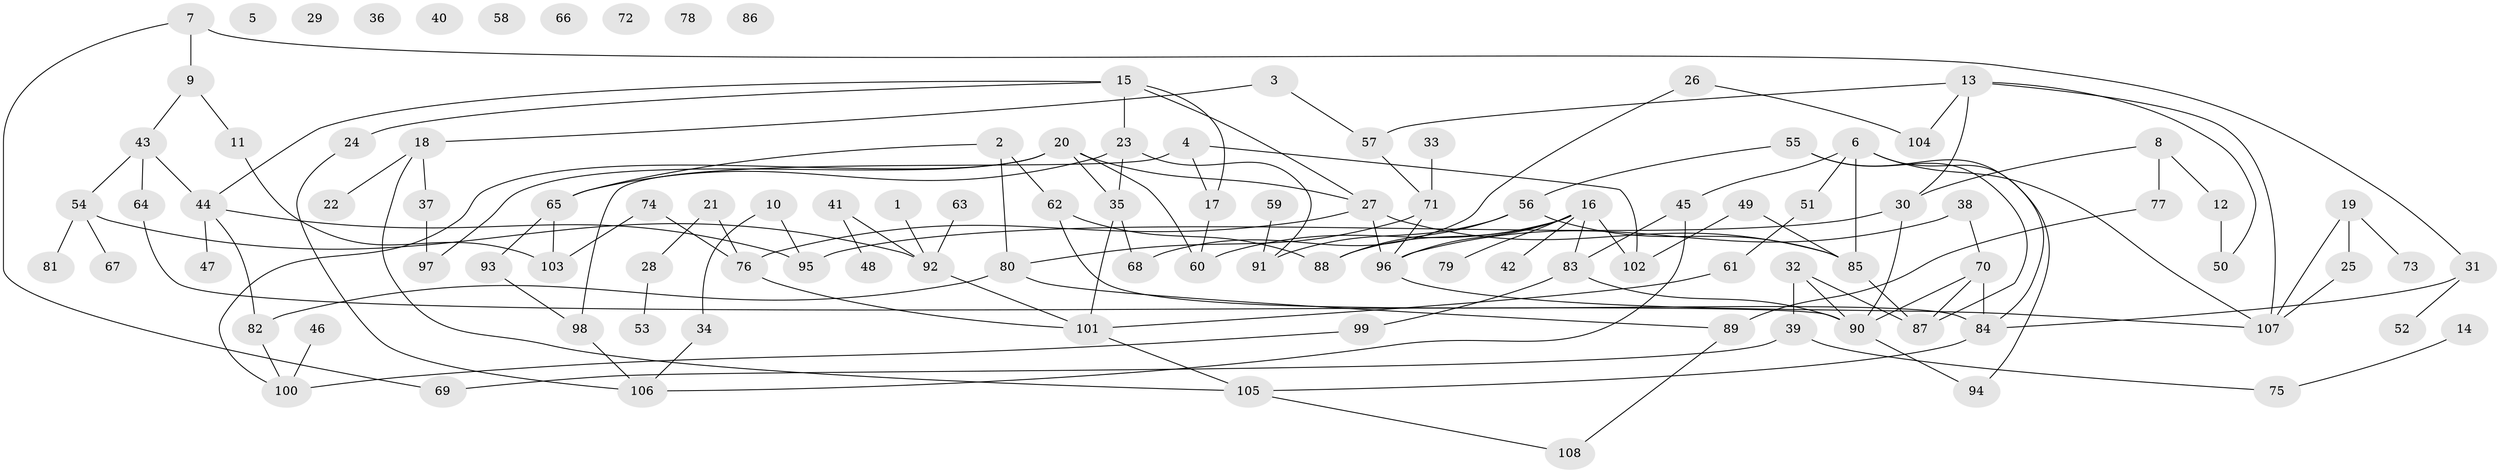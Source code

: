 // Generated by graph-tools (version 1.1) at 2025/25/03/09/25 03:25:15]
// undirected, 108 vertices, 142 edges
graph export_dot {
graph [start="1"]
  node [color=gray90,style=filled];
  1;
  2;
  3;
  4;
  5;
  6;
  7;
  8;
  9;
  10;
  11;
  12;
  13;
  14;
  15;
  16;
  17;
  18;
  19;
  20;
  21;
  22;
  23;
  24;
  25;
  26;
  27;
  28;
  29;
  30;
  31;
  32;
  33;
  34;
  35;
  36;
  37;
  38;
  39;
  40;
  41;
  42;
  43;
  44;
  45;
  46;
  47;
  48;
  49;
  50;
  51;
  52;
  53;
  54;
  55;
  56;
  57;
  58;
  59;
  60;
  61;
  62;
  63;
  64;
  65;
  66;
  67;
  68;
  69;
  70;
  71;
  72;
  73;
  74;
  75;
  76;
  77;
  78;
  79;
  80;
  81;
  82;
  83;
  84;
  85;
  86;
  87;
  88;
  89;
  90;
  91;
  92;
  93;
  94;
  95;
  96;
  97;
  98;
  99;
  100;
  101;
  102;
  103;
  104;
  105;
  106;
  107;
  108;
  1 -- 92;
  2 -- 62;
  2 -- 65;
  2 -- 80;
  3 -- 18;
  3 -- 57;
  4 -- 17;
  4 -- 98;
  4 -- 102;
  6 -- 45;
  6 -- 51;
  6 -- 84;
  6 -- 85;
  6 -- 107;
  7 -- 9;
  7 -- 31;
  7 -- 69;
  8 -- 12;
  8 -- 30;
  8 -- 77;
  9 -- 11;
  9 -- 43;
  10 -- 34;
  10 -- 95;
  11 -- 103;
  12 -- 50;
  13 -- 30;
  13 -- 50;
  13 -- 57;
  13 -- 104;
  13 -- 107;
  14 -- 75;
  15 -- 17;
  15 -- 23;
  15 -- 24;
  15 -- 27;
  15 -- 44;
  16 -- 42;
  16 -- 60;
  16 -- 79;
  16 -- 83;
  16 -- 88;
  16 -- 96;
  16 -- 102;
  17 -- 60;
  18 -- 22;
  18 -- 37;
  18 -- 105;
  19 -- 25;
  19 -- 73;
  19 -- 107;
  20 -- 27;
  20 -- 35;
  20 -- 60;
  20 -- 97;
  20 -- 100;
  21 -- 28;
  21 -- 76;
  23 -- 35;
  23 -- 65;
  23 -- 91;
  24 -- 106;
  25 -- 107;
  26 -- 68;
  26 -- 104;
  27 -- 76;
  27 -- 85;
  27 -- 96;
  28 -- 53;
  30 -- 90;
  30 -- 95;
  31 -- 52;
  31 -- 84;
  32 -- 39;
  32 -- 87;
  32 -- 90;
  33 -- 71;
  34 -- 106;
  35 -- 68;
  35 -- 101;
  37 -- 97;
  38 -- 70;
  38 -- 96;
  39 -- 69;
  39 -- 75;
  41 -- 48;
  41 -- 92;
  43 -- 44;
  43 -- 54;
  43 -- 64;
  44 -- 47;
  44 -- 82;
  44 -- 95;
  45 -- 83;
  45 -- 106;
  46 -- 100;
  49 -- 85;
  49 -- 102;
  51 -- 61;
  54 -- 67;
  54 -- 81;
  54 -- 92;
  55 -- 56;
  55 -- 87;
  55 -- 94;
  56 -- 85;
  56 -- 88;
  56 -- 91;
  57 -- 71;
  59 -- 91;
  61 -- 101;
  62 -- 84;
  62 -- 88;
  63 -- 92;
  64 -- 90;
  65 -- 93;
  65 -- 103;
  70 -- 84;
  70 -- 87;
  70 -- 90;
  71 -- 80;
  71 -- 96;
  74 -- 76;
  74 -- 103;
  76 -- 101;
  77 -- 89;
  80 -- 82;
  80 -- 89;
  82 -- 100;
  83 -- 90;
  83 -- 99;
  84 -- 105;
  85 -- 87;
  89 -- 108;
  90 -- 94;
  92 -- 101;
  93 -- 98;
  96 -- 107;
  98 -- 106;
  99 -- 100;
  101 -- 105;
  105 -- 108;
}
